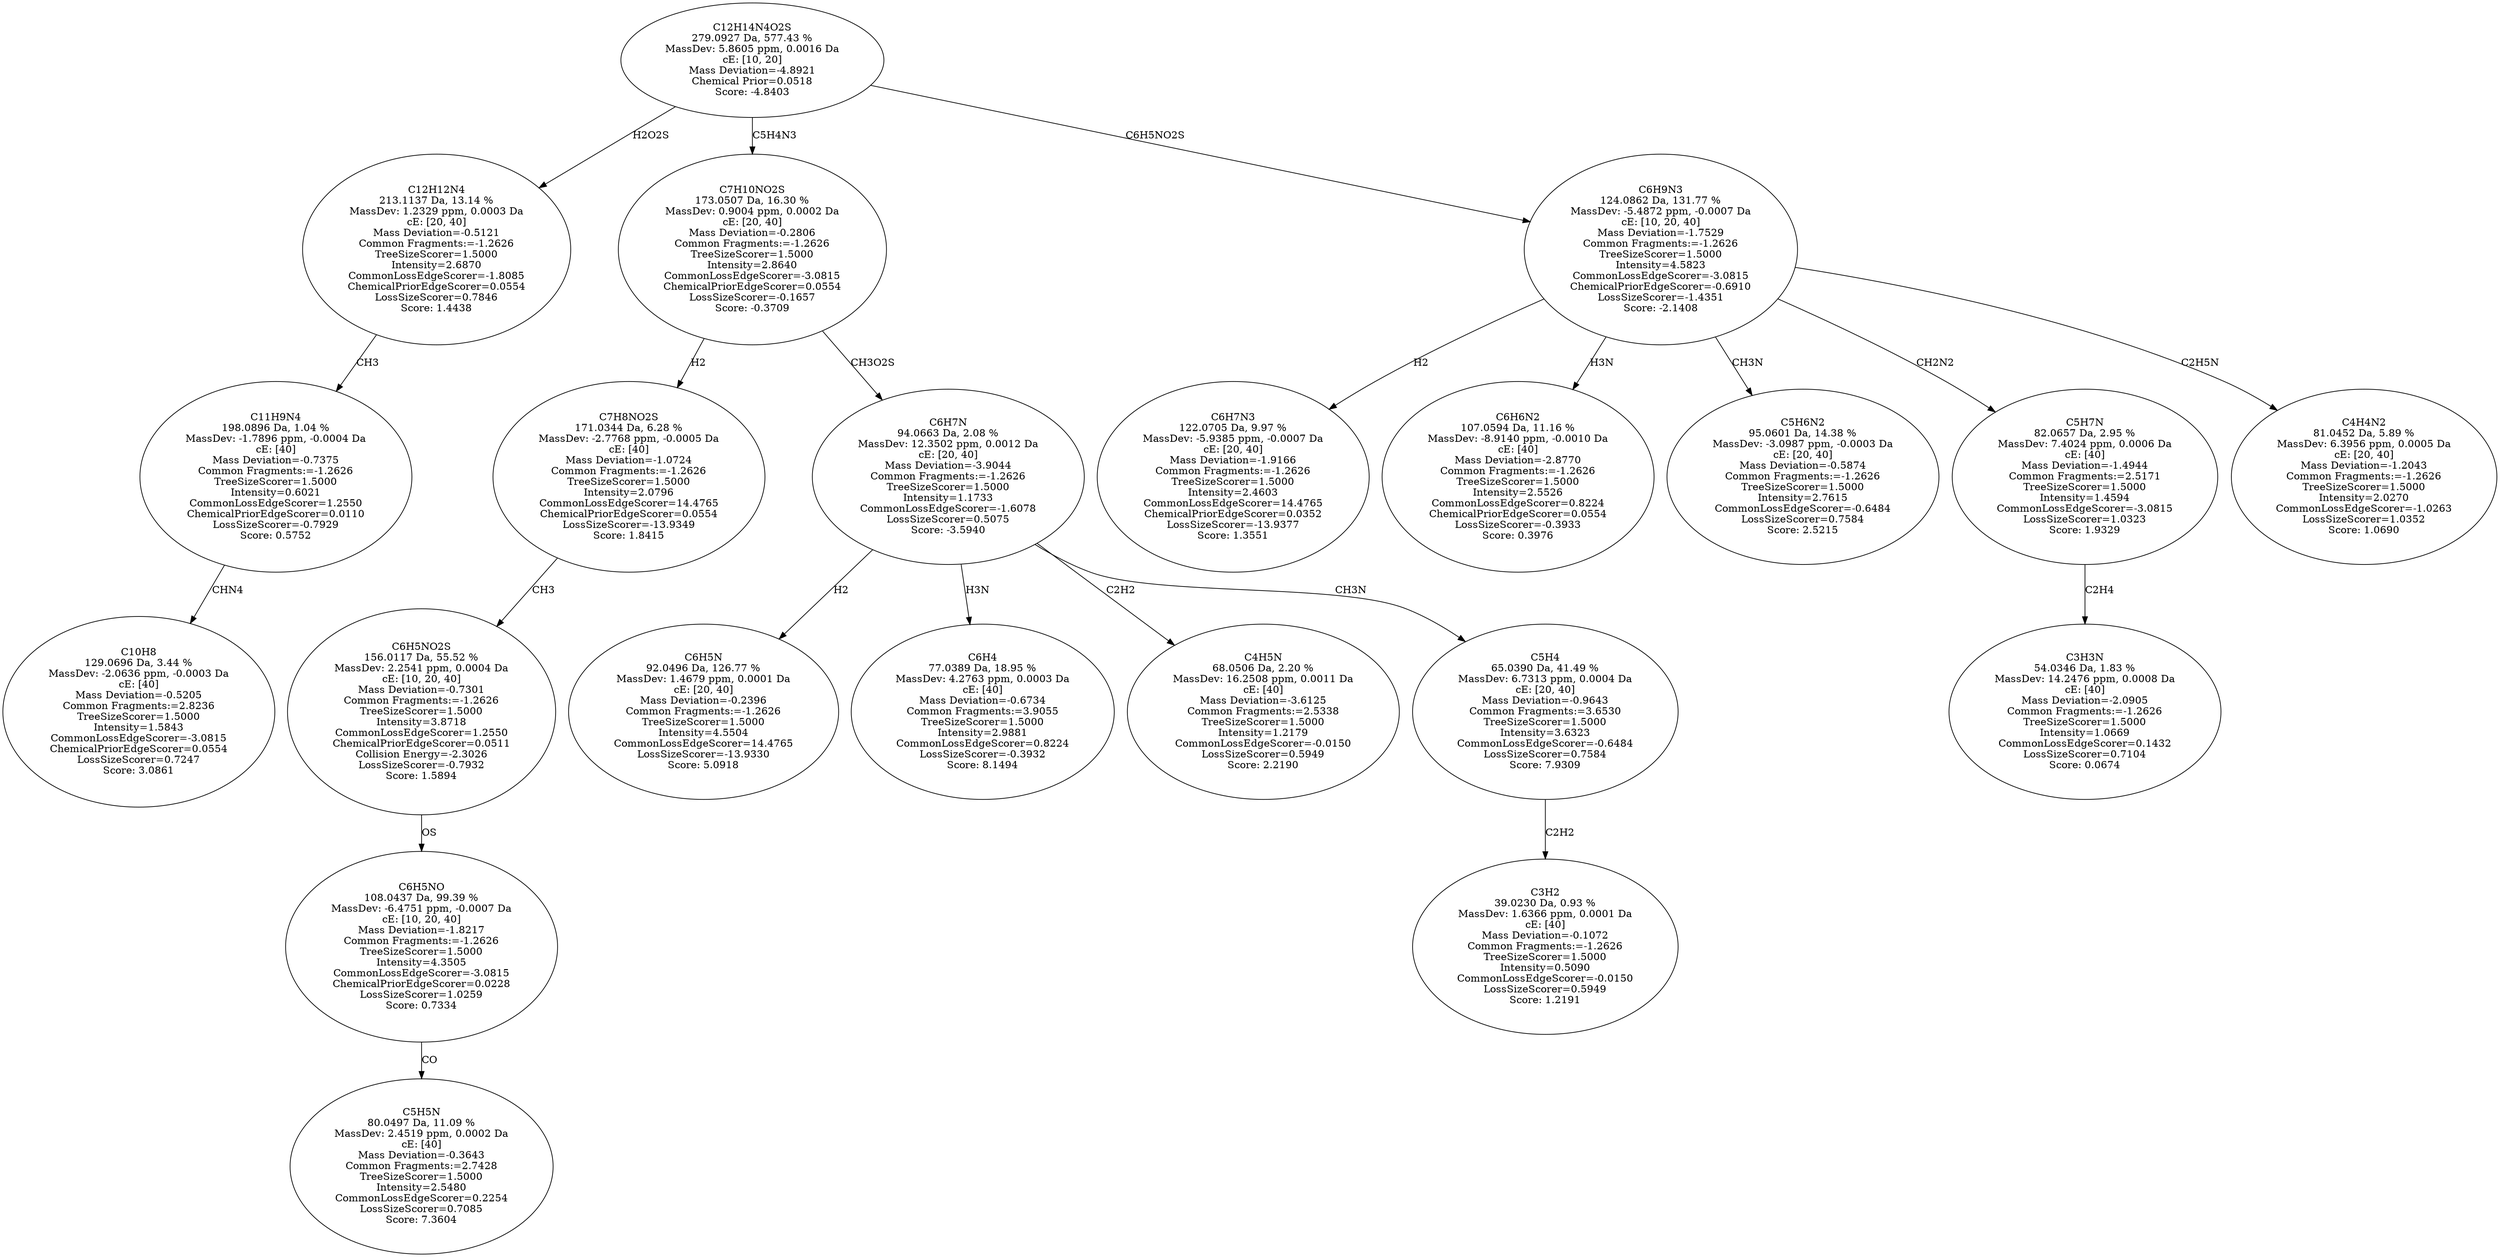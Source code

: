 strict digraph {
v1 [label="C10H8\n129.0696 Da, 3.44 %\nMassDev: -2.0636 ppm, -0.0003 Da\ncE: [40]\nMass Deviation=-0.5205\nCommon Fragments:=2.8236\nTreeSizeScorer=1.5000\nIntensity=1.5843\nCommonLossEdgeScorer=-3.0815\nChemicalPriorEdgeScorer=0.0554\nLossSizeScorer=0.7247\nScore: 3.0861"];
v2 [label="C11H9N4\n198.0896 Da, 1.04 %\nMassDev: -1.7896 ppm, -0.0004 Da\ncE: [40]\nMass Deviation=-0.7375\nCommon Fragments:=-1.2626\nTreeSizeScorer=1.5000\nIntensity=0.6021\nCommonLossEdgeScorer=1.2550\nChemicalPriorEdgeScorer=0.0110\nLossSizeScorer=-0.7929\nScore: 0.5752"];
v3 [label="C12H12N4\n213.1137 Da, 13.14 %\nMassDev: 1.2329 ppm, 0.0003 Da\ncE: [20, 40]\nMass Deviation=-0.5121\nCommon Fragments:=-1.2626\nTreeSizeScorer=1.5000\nIntensity=2.6870\nCommonLossEdgeScorer=-1.8085\nChemicalPriorEdgeScorer=0.0554\nLossSizeScorer=0.7846\nScore: 1.4438"];
v4 [label="C5H5N\n80.0497 Da, 11.09 %\nMassDev: 2.4519 ppm, 0.0002 Da\ncE: [40]\nMass Deviation=-0.3643\nCommon Fragments:=2.7428\nTreeSizeScorer=1.5000\nIntensity=2.5480\nCommonLossEdgeScorer=0.2254\nLossSizeScorer=0.7085\nScore: 7.3604"];
v5 [label="C6H5NO\n108.0437 Da, 99.39 %\nMassDev: -6.4751 ppm, -0.0007 Da\ncE: [10, 20, 40]\nMass Deviation=-1.8217\nCommon Fragments:=-1.2626\nTreeSizeScorer=1.5000\nIntensity=4.3505\nCommonLossEdgeScorer=-3.0815\nChemicalPriorEdgeScorer=0.0228\nLossSizeScorer=1.0259\nScore: 0.7334"];
v6 [label="C6H5NO2S\n156.0117 Da, 55.52 %\nMassDev: 2.2541 ppm, 0.0004 Da\ncE: [10, 20, 40]\nMass Deviation=-0.7301\nCommon Fragments:=-1.2626\nTreeSizeScorer=1.5000\nIntensity=3.8718\nCommonLossEdgeScorer=1.2550\nChemicalPriorEdgeScorer=0.0511\nCollision Energy=-2.3026\nLossSizeScorer=-0.7932\nScore: 1.5894"];
v7 [label="C7H8NO2S\n171.0344 Da, 6.28 %\nMassDev: -2.7768 ppm, -0.0005 Da\ncE: [40]\nMass Deviation=-1.0724\nCommon Fragments:=-1.2626\nTreeSizeScorer=1.5000\nIntensity=2.0796\nCommonLossEdgeScorer=14.4765\nChemicalPriorEdgeScorer=0.0554\nLossSizeScorer=-13.9349\nScore: 1.8415"];
v8 [label="C6H5N\n92.0496 Da, 126.77 %\nMassDev: 1.4679 ppm, 0.0001 Da\ncE: [20, 40]\nMass Deviation=-0.2396\nCommon Fragments:=-1.2626\nTreeSizeScorer=1.5000\nIntensity=4.5504\nCommonLossEdgeScorer=14.4765\nLossSizeScorer=-13.9330\nScore: 5.0918"];
v9 [label="C6H4\n77.0389 Da, 18.95 %\nMassDev: 4.2763 ppm, 0.0003 Da\ncE: [40]\nMass Deviation=-0.6734\nCommon Fragments:=3.9055\nTreeSizeScorer=1.5000\nIntensity=2.9881\nCommonLossEdgeScorer=0.8224\nLossSizeScorer=-0.3932\nScore: 8.1494"];
v10 [label="C4H5N\n68.0506 Da, 2.20 %\nMassDev: 16.2508 ppm, 0.0011 Da\ncE: [40]\nMass Deviation=-3.6125\nCommon Fragments:=2.5338\nTreeSizeScorer=1.5000\nIntensity=1.2179\nCommonLossEdgeScorer=-0.0150\nLossSizeScorer=0.5949\nScore: 2.2190"];
v11 [label="C3H2\n39.0230 Da, 0.93 %\nMassDev: 1.6366 ppm, 0.0001 Da\ncE: [40]\nMass Deviation=-0.1072\nCommon Fragments:=-1.2626\nTreeSizeScorer=1.5000\nIntensity=0.5090\nCommonLossEdgeScorer=-0.0150\nLossSizeScorer=0.5949\nScore: 1.2191"];
v12 [label="C5H4\n65.0390 Da, 41.49 %\nMassDev: 6.7313 ppm, 0.0004 Da\ncE: [20, 40]\nMass Deviation=-0.9643\nCommon Fragments:=3.6530\nTreeSizeScorer=1.5000\nIntensity=3.6323\nCommonLossEdgeScorer=-0.6484\nLossSizeScorer=0.7584\nScore: 7.9309"];
v13 [label="C6H7N\n94.0663 Da, 2.08 %\nMassDev: 12.3502 ppm, 0.0012 Da\ncE: [20, 40]\nMass Deviation=-3.9044\nCommon Fragments:=-1.2626\nTreeSizeScorer=1.5000\nIntensity=1.1733\nCommonLossEdgeScorer=-1.6078\nLossSizeScorer=0.5075\nScore: -3.5940"];
v14 [label="C7H10NO2S\n173.0507 Da, 16.30 %\nMassDev: 0.9004 ppm, 0.0002 Da\ncE: [20, 40]\nMass Deviation=-0.2806\nCommon Fragments:=-1.2626\nTreeSizeScorer=1.5000\nIntensity=2.8640\nCommonLossEdgeScorer=-3.0815\nChemicalPriorEdgeScorer=0.0554\nLossSizeScorer=-0.1657\nScore: -0.3709"];
v15 [label="C6H7N3\n122.0705 Da, 9.97 %\nMassDev: -5.9385 ppm, -0.0007 Da\ncE: [20, 40]\nMass Deviation=-1.9166\nCommon Fragments:=-1.2626\nTreeSizeScorer=1.5000\nIntensity=2.4603\nCommonLossEdgeScorer=14.4765\nChemicalPriorEdgeScorer=0.0352\nLossSizeScorer=-13.9377\nScore: 1.3551"];
v16 [label="C6H6N2\n107.0594 Da, 11.16 %\nMassDev: -8.9140 ppm, -0.0010 Da\ncE: [40]\nMass Deviation=-2.8770\nCommon Fragments:=-1.2626\nTreeSizeScorer=1.5000\nIntensity=2.5526\nCommonLossEdgeScorer=0.8224\nChemicalPriorEdgeScorer=0.0554\nLossSizeScorer=-0.3933\nScore: 0.3976"];
v17 [label="C5H6N2\n95.0601 Da, 14.38 %\nMassDev: -3.0987 ppm, -0.0003 Da\ncE: [20, 40]\nMass Deviation=-0.5874\nCommon Fragments:=-1.2626\nTreeSizeScorer=1.5000\nIntensity=2.7615\nCommonLossEdgeScorer=-0.6484\nLossSizeScorer=0.7584\nScore: 2.5215"];
v18 [label="C3H3N\n54.0346 Da, 1.83 %\nMassDev: 14.2476 ppm, 0.0008 Da\ncE: [40]\nMass Deviation=-2.0905\nCommon Fragments:=-1.2626\nTreeSizeScorer=1.5000\nIntensity=1.0669\nCommonLossEdgeScorer=0.1432\nLossSizeScorer=0.7104\nScore: 0.0674"];
v19 [label="C5H7N\n82.0657 Da, 2.95 %\nMassDev: 7.4024 ppm, 0.0006 Da\ncE: [40]\nMass Deviation=-1.4944\nCommon Fragments:=2.5171\nTreeSizeScorer=1.5000\nIntensity=1.4594\nCommonLossEdgeScorer=-3.0815\nLossSizeScorer=1.0323\nScore: 1.9329"];
v20 [label="C4H4N2\n81.0452 Da, 5.89 %\nMassDev: 6.3956 ppm, 0.0005 Da\ncE: [20, 40]\nMass Deviation=-1.2043\nCommon Fragments:=-1.2626\nTreeSizeScorer=1.5000\nIntensity=2.0270\nCommonLossEdgeScorer=-1.0263\nLossSizeScorer=1.0352\nScore: 1.0690"];
v21 [label="C6H9N3\n124.0862 Da, 131.77 %\nMassDev: -5.4872 ppm, -0.0007 Da\ncE: [10, 20, 40]\nMass Deviation=-1.7529\nCommon Fragments:=-1.2626\nTreeSizeScorer=1.5000\nIntensity=4.5823\nCommonLossEdgeScorer=-3.0815\nChemicalPriorEdgeScorer=-0.6910\nLossSizeScorer=-1.4351\nScore: -2.1408"];
v22 [label="C12H14N4O2S\n279.0927 Da, 577.43 %\nMassDev: 5.8605 ppm, 0.0016 Da\ncE: [10, 20]\nMass Deviation=-4.8921\nChemical Prior=0.0518\nScore: -4.8403"];
v2 -> v1 [label="CHN4"];
v3 -> v2 [label="CH3"];
v22 -> v3 [label="H2O2S"];
v5 -> v4 [label="CO"];
v6 -> v5 [label="OS"];
v7 -> v6 [label="CH3"];
v14 -> v7 [label="H2"];
v13 -> v8 [label="H2"];
v13 -> v9 [label="H3N"];
v13 -> v10 [label="C2H2"];
v12 -> v11 [label="C2H2"];
v13 -> v12 [label="CH3N"];
v14 -> v13 [label="CH3O2S"];
v22 -> v14 [label="C5H4N3"];
v21 -> v15 [label="H2"];
v21 -> v16 [label="H3N"];
v21 -> v17 [label="CH3N"];
v19 -> v18 [label="C2H4"];
v21 -> v19 [label="CH2N2"];
v21 -> v20 [label="C2H5N"];
v22 -> v21 [label="C6H5NO2S"];
}
